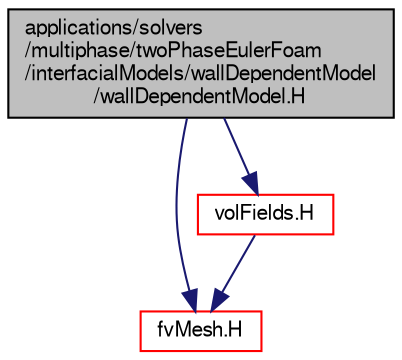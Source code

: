 digraph "applications/solvers/multiphase/twoPhaseEulerFoam/interfacialModels/wallDependentModel/wallDependentModel.H"
{
  bgcolor="transparent";
  edge [fontname="FreeSans",fontsize="10",labelfontname="FreeSans",labelfontsize="10"];
  node [fontname="FreeSans",fontsize="10",shape=record];
  Node0 [label="applications/solvers\l/multiphase/twoPhaseEulerFoam\l/interfacialModels/wallDependentModel\l/wallDependentModel.H",height=0.2,width=0.4,color="black", fillcolor="grey75", style="filled", fontcolor="black"];
  Node0 -> Node1 [color="midnightblue",fontsize="10",style="solid",fontname="FreeSans"];
  Node1 [label="fvMesh.H",height=0.2,width=0.4,color="red",URL="$a03533.html"];
  Node0 -> Node268 [color="midnightblue",fontsize="10",style="solid",fontname="FreeSans"];
  Node268 [label="volFields.H",height=0.2,width=0.4,color="red",URL="$a02750.html"];
  Node268 -> Node1 [color="midnightblue",fontsize="10",style="solid",fontname="FreeSans"];
}
